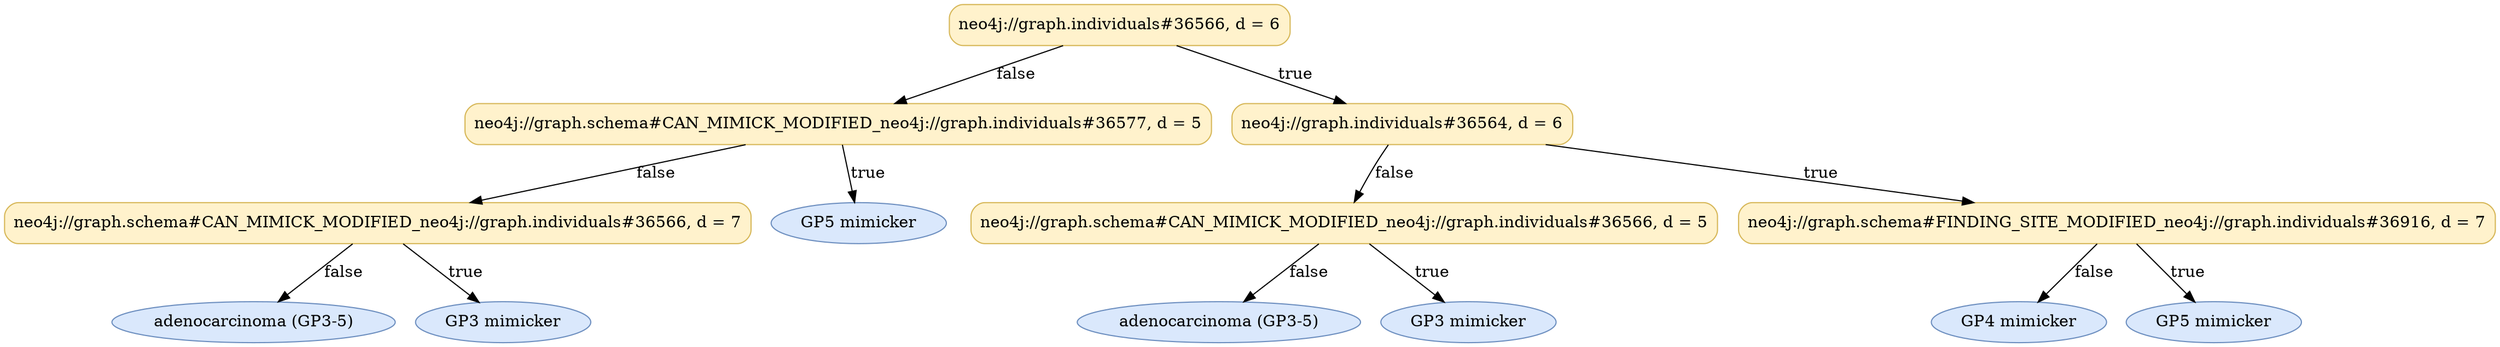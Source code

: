 digraph DT{
label=""
fontname="Times-Roman"
node[fontname="Times-Roman"];
Node1 [label="neo4j://graph.individuals#36566, d = 6", fillcolor="#FFF2CC", color="#D6B656", style="rounded,filled", shape="box"];
Node2 [label="neo4j://graph.schema#CAN_MIMICK_MODIFIED_neo4j://graph.individuals#36577, d = 5", fillcolor="#FFF2CC", color="#D6B656", style="rounded,filled", shape="box"];
Node3 [label="neo4j://graph.schema#CAN_MIMICK_MODIFIED_neo4j://graph.individuals#36566, d = 7", fillcolor="#FFF2CC", color="#D6B656", style="rounded,filled", shape="box"];
Node4 [label="adenocarcinoma (GP3-5)", fillcolor="#DAE8FC", color="#6C8EBF", style="rounded,filled", shape="ellipse"];
Node3 -> Node4 [label="false"];
Node5 [label="GP3 mimicker", fillcolor="#DAE8FC", color="#6C8EBF", style="rounded,filled", shape="ellipse"];
Node3 -> Node5 [label="true"];
Node2 -> Node3 [label="false"];
Node6 [label="GP5 mimicker", fillcolor="#DAE8FC", color="#6C8EBF", style="rounded,filled", shape="ellipse"];
Node2 -> Node6 [label="true"];
Node1 -> Node2 [label="false"];
Node7 [label="neo4j://graph.individuals#36564, d = 6", fillcolor="#FFF2CC", color="#D6B656", style="rounded,filled", shape="box"];
Node8 [label="neo4j://graph.schema#CAN_MIMICK_MODIFIED_neo4j://graph.individuals#36566, d = 5", fillcolor="#FFF2CC", color="#D6B656", style="rounded,filled", shape="box"];
Node9 [label="adenocarcinoma (GP3-5)", fillcolor="#DAE8FC", color="#6C8EBF", style="rounded,filled", shape="ellipse"];
Node8 -> Node9 [label="false"];
Node10 [label="GP3 mimicker", fillcolor="#DAE8FC", color="#6C8EBF", style="rounded,filled", shape="ellipse"];
Node8 -> Node10 [label="true"];
Node7 -> Node8 [label="false"];
Node11 [label="neo4j://graph.schema#FINDING_SITE_MODIFIED_neo4j://graph.individuals#36916, d = 7", fillcolor="#FFF2CC", color="#D6B656", style="rounded,filled", shape="box"];
Node12 [label="GP4 mimicker", fillcolor="#DAE8FC", color="#6C8EBF", style="rounded,filled", shape="ellipse"];
Node11 -> Node12 [label="false"];
Node13 [label="GP5 mimicker", fillcolor="#DAE8FC", color="#6C8EBF", style="rounded,filled", shape="ellipse"];
Node11 -> Node13 [label="true"];
Node7 -> Node11 [label="true"];
Node1 -> Node7 [label="true"];
}